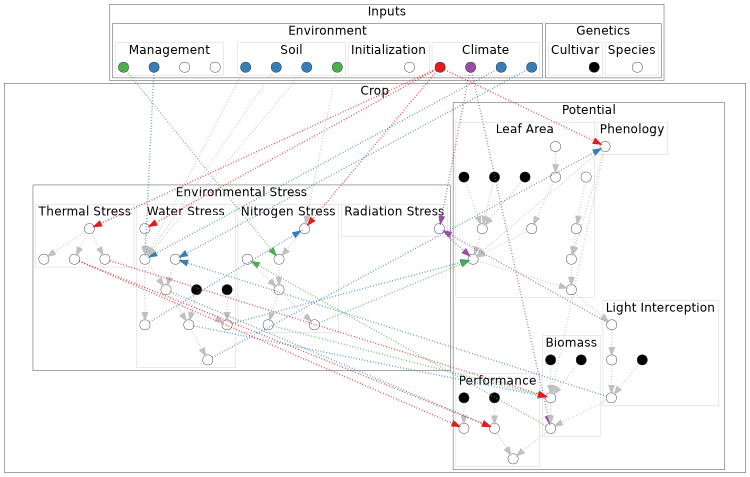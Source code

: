 /* Graphe de dépendance */
/* dot -T pdf -o structure_nodes.pdf structure_nodes.dot  */
/* dot -T png -o structure_nodes.png structure_nodes.dot  */
/* dot -T svg -o structure_nodes.svg structure_nodes.dot  */
/* dot -T png -o structure_simple.png structure.dot -Nlabel= -Nshape=circle -Gdpi=150 -Earrowsize=2 -Epenwidth=4 -Estyle=dotted*/

digraph G {
    dpi=150
    size = "5, 5"
    fontname = Helvetica
    fontnames = "ps"
    //compound = true
    rankdir = TB
    ranksep = "0.8"
    nodesep = "0.8"
    //concentrate = true
    splines = line
    ratio = "auto"
   

    // # Styling ---- 1=red, 2=blue, 3=green, 4=violet (colorscheme=set14)
    bgcolor=white
    node [shape=circle, label="", width=0.4]
    edge [arrowsize=2, penwidth=4, style="dotted", color=gray]
    
    // # Stupid alignment control ----
    InitialConditions -> ThermalTime [style="invis"] // Vertical alignment
    CultivarParameters -> ThermalTime [style="invis"] // Vertical alignment
    
    // # Genotypic Parameters ----
    CultivarParameters [style=filled, fillcolor=black]
    ThermalTimeFlowering [style=filled, fillcolor=black]
    ThermalTimeMaturity [style=filled, fillcolor=black]
    PotentialLeafNumber [style=filled, fillcolor=black]
    PotentialLeafSize [style=filled, fillcolor=black]
    PotentialLeafProfile [style=filled, fillcolor=black]
    ExtinctionCoefficient [style=filled, fillcolor=black]
    PotentialHarvestIndex [style=filled, fillcolor=black]
    PotentialOilContent [style=filled, fillcolor=black]
    WaterResponseExpansion [style=filled, fillcolor=black]
    WaterResponseConductance [style=filled, fillcolor=black]
	
	
    subgraph clusterInputs {
		label="Inputs"
		fontsize=35
				
	    subgraph clusterInputEnvironment {
			label="Environment"
			fontsize=35
			
			
			// # EnvironmentClimate ----  
      subgraph clusterInputEnvironmentClimate {
				label="  Climate  "
				fontsize=35
				pencolor=gray
				
				Temperature [style=filled, colorscheme=set14, fillcolor=1]
				PET [style=filled, colorscheme=set14, fillcolor=2] 
				Rainfall [style=filled, colorscheme=set14, fillcolor=2]
				Radiation [style=filled, colorscheme=set14, fillcolor=4]
			}
			
			// # EnvironmentManagement ----  
      subgraph clusterInputEnvironmentManagement {
				label="Management"
				fontsize=35
				pencolor=gray
				
				SowingDate
				SowingDensity
				Fertilization [style=filled, colorscheme=set14, fillcolor=3]
				Irrigation [style=filled, colorscheme=set14, fillcolor=2]
			}
			
      // # EnvironmentSoil ----
		  subgraph clusterInputEnvironmentSoil {
				label="    Soil    "
				fontsize=35
				pencolor=gray
				
				SoilWaterCapacity [style=filled, colorscheme=set14, fillcolor=2] 
				RootingDepth [style=filled, colorscheme=set14, fillcolor=2]
				SoilDensity [style=filled, colorscheme=set14, fillcolor=2]
				MineralizationRate [style=filled, colorscheme=set14, fillcolor=3]
			}
			
			// # EnvironmentInitial ----  
      subgraph clusterInputEnvironmentInit {
				label="Initialization"
				fontsize=35
				pencolor=gray
				
				InitialConditions
			}
	  }
		
	    subgraph clusterInputGenetics {
			label="   Genetics   "
			fontsize=35

		    subgraph clusterInputGeneticsSpecies {
				label="Species"
				fontsize=35
				pencolor=gray
				
				SpeciesParameters
			}
		    
		    subgraph clusterInputGeneticsCultivar {
				label="Cultivar"
				fontsize=35
				pencolor=gray
				
				CultivarParameters
			}
		}
  }
    
		    
	subgraph clusterCrop {
		label="Crop"
		fontsize=35
		

	    subgraph clusterCropPotential {
			label="Potential"
			fontsize=35
			
      // # CropPhenology ----
			subgraph clusterCropPhenology {
				label="Phenology"
				fontsize=35
				pencolor=gray
				
				// Inputs
				Temperature -> ThermalTime [style=dotted, colorscheme=set14, constraint=false, color=1] // InputsVariable
				
				// Module
				ThermalTime 
				
			}
			
			// # CropLeafArea ----
		  subgraph clusterCropLeafArea {
				label="Leaf Area"
				fontsize=35
				pencolor=gray
				
				// Inputs
				ThermalTime -> {LeafExpansionRate LeafSenescenceRate} [constraint=false]
				Phyllotherm -> LeafInitiationTime
				{PotentialLeafProfile PotentialLeafSize PotentialLeafNumber} -> PotentialLeafArea

				// Module				
				LeafInitiationTime -> LeafExpansionTime
				{LeafExpansionTime PotentialLeafArea} -> LeafExpansionRate
				PotentialLeafDuration -> LeafSenescenceTime
				LeafSenescenceTime -> LeafSenescenceRate
				{LeafExpansionRate LeafSenescenceRate} -> LeafArea
				{rank=same; LeafExpansionTime; LeafSenescenceTime}
				
			}
	
			// # CropInterception ----
      subgraph clusterCropInterception {
				label="Light Interception"
				fontsize=35
				pencolor=gray
				
				// Inputs
				ExtinctionCoefficient -> RIE
				LeafArea -> PlantLeafArea
				
				// Module
				PlantLeafArea -> LAI
				LAI -> RIE
		  }
		  
			// # CropBiomass ----
		  subgraph clusterCropBiomass {
				label="Biomass"
				fontsize=35
				pencolor=gray
				
				// Inputs
				ThermalTime -> RUE [constraint=false]
				{ThermalTimeFlowering ThermalTimeMaturity} -> RUE
				Radiation -> CropBiomass [style=dotted, colorscheme=set14, color=4, constraint=false]  // InputsVariable
				RIE -> CropBiomass 
				
				// Module
				RUE -> CropBiomass
				CropBiomass
		  }
		  
			// # CropPerformance ----
		  subgraph clusterCropPerformance {
				label="Performance"
				fontsize=35
				pencolor=gray
				
				// Inputs
				PotentialHarvestIndex -> HarvestIndex
				PotentialOilContent -> OilContent
				CropBiomass -> CropYield
				
				// Module
				HarvestIndex -> CropYield
				OilContent
		}
		   	//{rank=same; PotentialHarvestIndex; PotentialOilContent}
	}
		   
		   
		  // # CropStress ----  
	    subgraph clusterCropStress {
			label="Environmental Stress"
			fontsize=35
			
			// # CropStressWater ----
      subgraph clusterCropStressWater {
				label="Water Stress"
				fontsize=35
				pencolor=gray

				// Inputs
				{Rainfall Irrigation} -> WaterSupply [style=dotted, colorscheme=set14, color=2] // InputsVariable
				Temperature -> {RootGrowth} [style=dotted, colorscheme=set14, color=1, constraint=false] // InputsVariable
				WaterResponseConductance -> WaterStressConductance
				WaterResponseExpansion -> WaterStressExpansion
				{RIE PET} -> WaterDemand [style=dotted, colorscheme=set14, color=2]		
				{SoilWaterCapacity RootingDepth SoilDensity} -> WaterSupply [style=dotted]
				
				// Module
				RootGrowth -> WaterSupply
				{WaterSupply WaterDemand} -> WaterStress
				WaterSupply -> WaterStressMineralization
				WaterStress -> {WaterStressConductance WaterStressExpansion}
				WaterStressConductance -> WaterStressPhenology
				
				// Outputs
				WaterStressExpansion -> LeafExpansionRate [style=dotted, colorscheme=set14, color=2]
				WaterStressConductance -> RUE [style=dotted, colorscheme=set14, color=2]
				WaterStressPhenology -> ThermalTime [style=dotted, colorscheme=set14, color=2]
				WaterStress -> HarvestIndex [style=dotted, colorscheme=set14, color=2]
				
				{rank=same; WaterStressConductance; WaterStressExpansion; WaterStressMineralization}
		    }
		    
			// # CropStressNitrogen ----  
      subgraph clusterCropStressNitrogen {
				label="Nitrogen Stress"
				fontsize=35
				pencolor=gray
				
				// Inputs
				Fertilization -> NitrogenSupply [style=dotted, colorscheme=set14, color=3] // InputsVariable
				Temperature -> Mineralization [style=dotted, colorscheme=set14, color=1, constraint=false] // InputsVariable
				MineralizationRate -> Mineralization [style=dotted] // InputsVariable
				WaterStressMineralization -> Mineralization [style=dotted, colorscheme=set14, color=2, constraint=false]
				CropBiomass -> NitrogenDemand [style=dotted, colorscheme=set14, color=3]
				
				// Module
				//PotentialMineralizationRate -> Mineralization
				Mineralization -> NitrogenSupply
				{NitrogenSupply NitrogenDemand} -> NitrogenStress
				NitrogenStress -> {NitrogenStressRUE NitrogenStressExpansion}
				
				// Outputs
				NitrogenStressExpansion -> LeafExpansionRate [style=dotted, colorscheme=set14, color=3]
				NitrogenStressRUE -> RUE [style=dotted, colorscheme=set14, color=3]
		  }
		  
			// # CropStressTemperature ----
		  subgraph clusterCropStressTemperature {
				label="Thermal Stress"
				fontsize=35
				pencolor=gray
				
				// Inputs
				Temperature -> {TemperatureAirMean} [style=dotted, colorscheme=set14, color=1] // InputsVariable
				
				// Module
				TemperatureAirMean -> {ThermalStressRUE ThermalStressAllocation ThermalStressMineralization}
				
				// Outputs
				ThermalStressRUE -> RUE [style=dotted, colorscheme=set14, color=1]
				ThermalStressAllocation -> {HarvestIndex OilContent} [style=dotted, colorscheme=set14, color=1]
				//ThermalStressMineralization -> Mineralization [style=dotted, colorscheme=set14, color=1]
			}
			
			// # CropStressRadiation ----
		  subgraph clusterCropStressRadiation {
				label="Radiation Stress"
				fontsize=35
				pencolor=gray
				
				// Inputs
				Radiation -> RadiationStress [style=dotted, colorscheme=set14, color=4] // InputsVariable
				PlantLeafArea -> RadiationStress [style=dotted, colorscheme=set14, color=4]
				
				// Module
				RadiationStress -> LeafExpansionRate [style=dotted, colorscheme=set14, color=4]
		  }			
		}
	}	
}    
				
 
